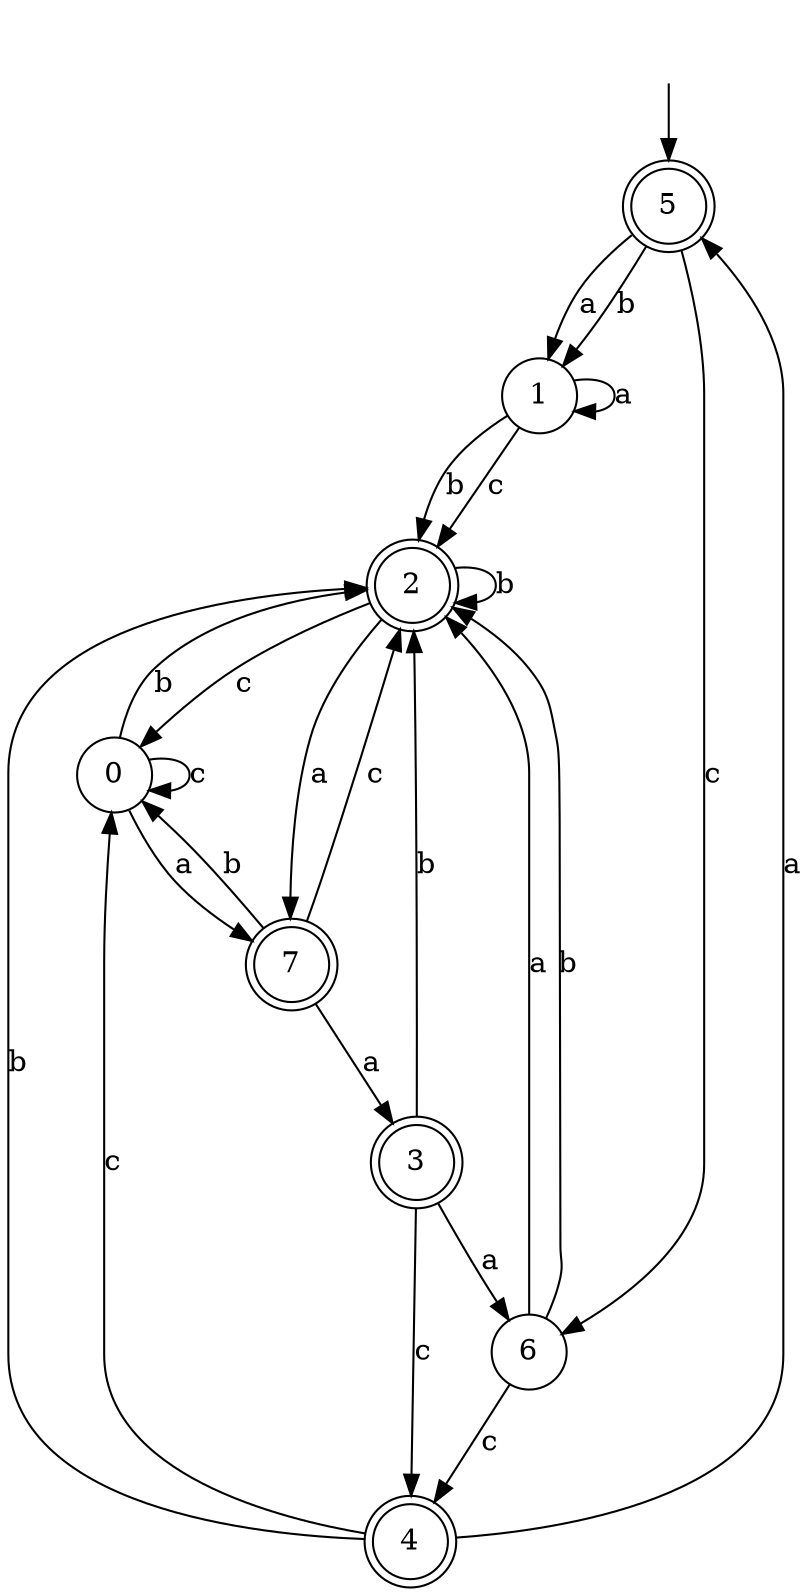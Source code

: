 digraph g {
__start [label=""shape=none]
	5[shape="doublecircle" label="5"]
	0[shape="circle" label="0"]
	1[shape="circle" label="1"]
	2[shape="doublecircle" label="2"]
	3[shape="doublecircle" label="3"]
	4[shape="doublecircle" label="4"]
	6[shape="circle" label="6"]
	7[shape="doublecircle" label="7"]

__start -> 5
	0 -> 7 [label="a"]
	0 -> 2 [label="b"]
	0 -> 0 [label="c"]
	1 -> 1 [label="a"]
	1 -> 2 [label="b"]
	1 -> 2 [label="c"]
	2 -> 7 [label="a"]
	2 -> 2 [label="b"]
	2 -> 0 [label="c"]
	3 -> 6 [label="a"]
	3 -> 2 [label="b"]
	3 -> 4 [label="c"]
	4 -> 5 [label="a"]
	4 -> 2 [label="b"]
	4 -> 0 [label="c"]
	5 -> 1 [label="a"]
	5 -> 1 [label="b"]
	5 -> 6 [label="c"]
	6 -> 2 [label="a"]
	6 -> 2 [label="b"]
	6 -> 4 [label="c"]
	7 -> 3 [label="a"]
	7 -> 0 [label="b"]
	7 -> 2 [label="c"]
}
